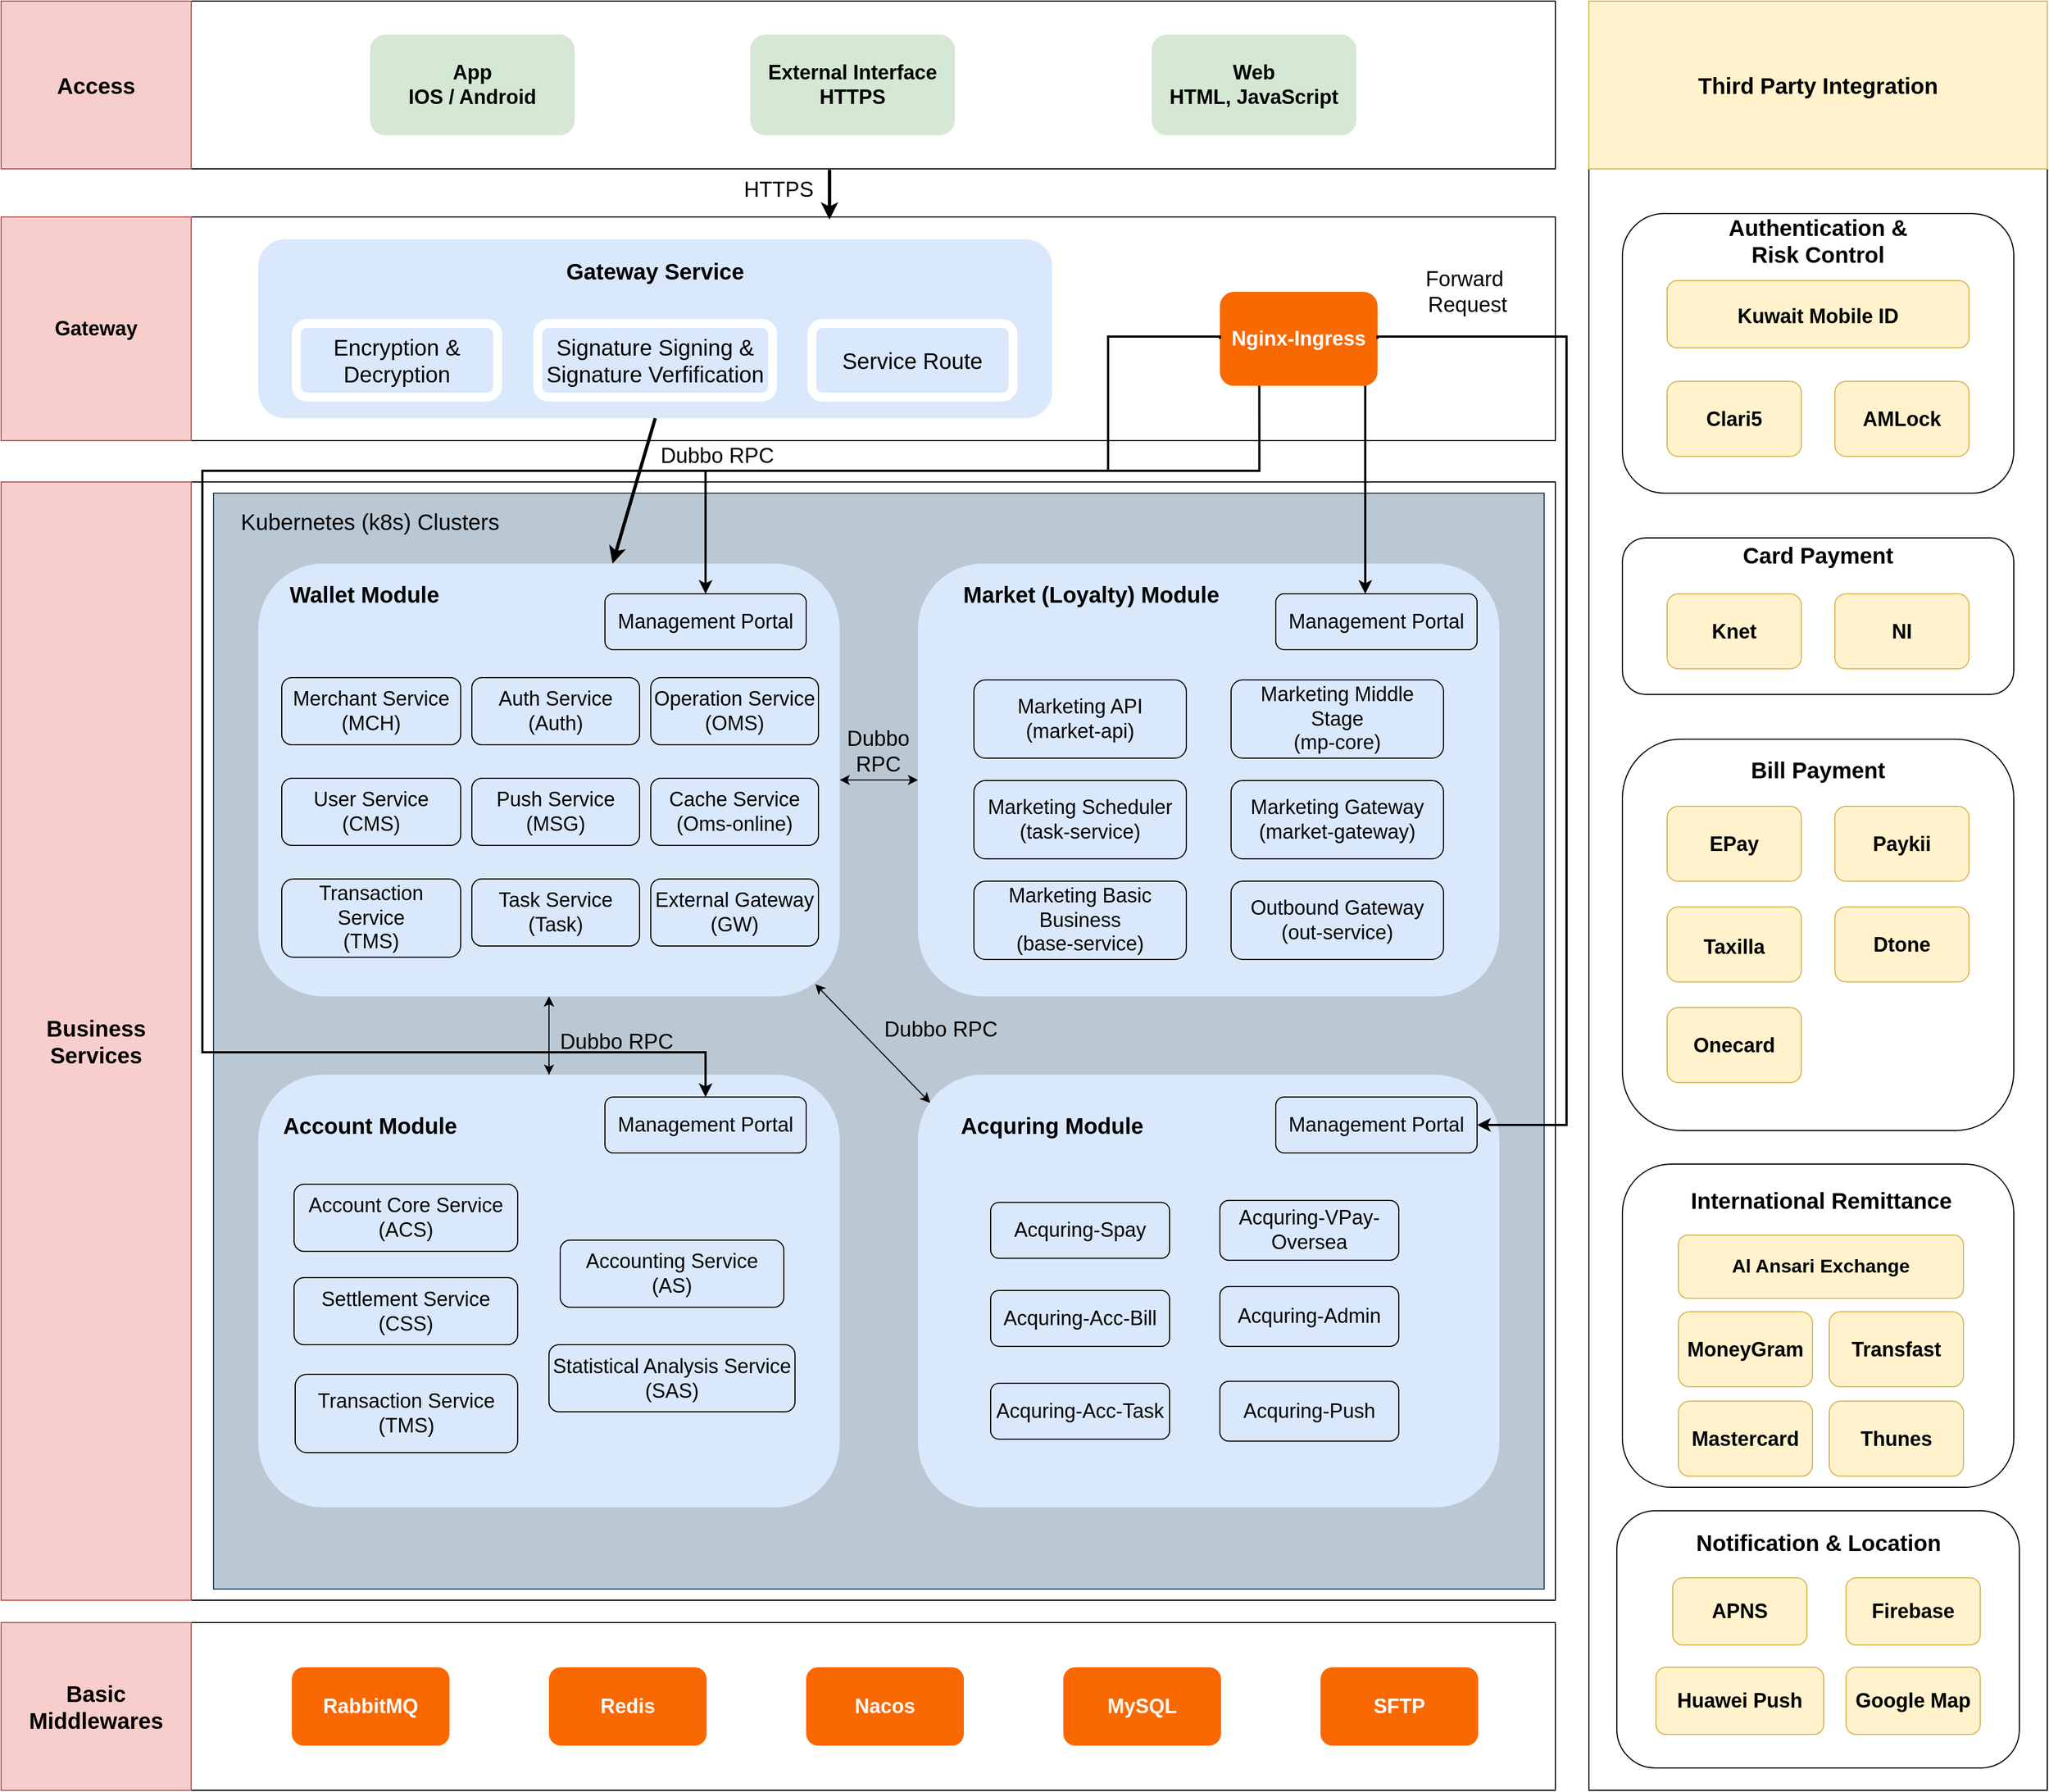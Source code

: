 <mxfile version="24.4.9" type="github">
  <diagram name="第 1 页" id="h-kJyA-lv_k0Xgh3hI3_">
    <mxGraphModel dx="2049" dy="-115" grid="1" gridSize="10" guides="1" tooltips="1" connect="1" arrows="1" fold="1" page="1" pageScale="1" pageWidth="827" pageHeight="1169" math="0" shadow="0">
      <root>
        <mxCell id="0" />
        <mxCell id="1" parent="0" />
        <mxCell id="MVd7tDYTYP6lwRs-U0C5-5" value="" style="group" vertex="1" connectable="0" parent="1">
          <mxGeometry x="120" y="1250" width="1390" height="150" as="geometry" />
        </mxCell>
        <mxCell id="MVd7tDYTYP6lwRs-U0C5-6" value="" style="rounded=0;whiteSpace=wrap;html=1;fontSize=11;strokeWidth=1;" vertex="1" parent="MVd7tDYTYP6lwRs-U0C5-5">
          <mxGeometry width="1390" height="150" as="geometry" />
        </mxCell>
        <mxCell id="MVd7tDYTYP6lwRs-U0C5-7" value="&lt;font size=&quot;1&quot; style=&quot;&quot;&gt;&lt;b style=&quot;font-size: 20px;&quot;&gt;Access&lt;/b&gt;&lt;/font&gt;" style="rounded=0;whiteSpace=wrap;html=1;fillColor=#f8cecc;strokeColor=#b85450;" vertex="1" parent="MVd7tDYTYP6lwRs-U0C5-5">
          <mxGeometry width="170" height="150" as="geometry" />
        </mxCell>
        <mxCell id="MVd7tDYTYP6lwRs-U0C5-36" value="&lt;b&gt;App&lt;/b&gt;&lt;div style=&quot;font-size: 18px;&quot;&gt;&lt;b&gt;IOS / Android&lt;/b&gt;&lt;/div&gt;" style="rounded=1;whiteSpace=wrap;html=1;fillColor=#d5e8d4;strokeColor=none;fontSize=18;" vertex="1" parent="MVd7tDYTYP6lwRs-U0C5-5">
          <mxGeometry x="330" y="30" width="183" height="90" as="geometry" />
        </mxCell>
        <mxCell id="MVd7tDYTYP6lwRs-U0C5-37" value="&lt;b&gt;External Interface&lt;/b&gt;&lt;div&gt;&lt;b&gt;HTTPS&lt;/b&gt;&lt;/div&gt;" style="rounded=1;whiteSpace=wrap;html=1;fillColor=#d5e8d4;strokeColor=none;fontSize=18;" vertex="1" parent="MVd7tDYTYP6lwRs-U0C5-5">
          <mxGeometry x="670" y="30" width="183" height="90" as="geometry" />
        </mxCell>
        <mxCell id="MVd7tDYTYP6lwRs-U0C5-38" value="&lt;b&gt;Web&lt;/b&gt;&lt;div&gt;&lt;b&gt;HTML, JavaScript&lt;/b&gt;&lt;/div&gt;" style="rounded=1;whiteSpace=wrap;html=1;fillColor=#d5e8d4;strokeColor=none;fontSize=18;" vertex="1" parent="MVd7tDYTYP6lwRs-U0C5-5">
          <mxGeometry x="1029" y="30" width="183" height="90" as="geometry" />
        </mxCell>
        <mxCell id="MVd7tDYTYP6lwRs-U0C5-11" value="" style="group" vertex="1" connectable="0" parent="1">
          <mxGeometry x="120" y="1443" width="1390" height="200" as="geometry" />
        </mxCell>
        <mxCell id="MVd7tDYTYP6lwRs-U0C5-12" value="" style="rounded=0;whiteSpace=wrap;html=1;fontSize=11;strokeWidth=1;" vertex="1" parent="MVd7tDYTYP6lwRs-U0C5-11">
          <mxGeometry width="1390" height="200" as="geometry" />
        </mxCell>
        <mxCell id="MVd7tDYTYP6lwRs-U0C5-13" value="&lt;font style=&quot;font-size: 18px;&quot;&gt;&lt;b&gt;Gateway&lt;/b&gt;&lt;/font&gt;" style="rounded=0;whiteSpace=wrap;html=1;fillColor=#f8cecc;strokeColor=#b85450;" vertex="1" parent="MVd7tDYTYP6lwRs-U0C5-11">
          <mxGeometry width="170" height="200" as="geometry" />
        </mxCell>
        <mxCell id="MVd7tDYTYP6lwRs-U0C5-39" value="&lt;font color=&quot;#ffffff&quot; style=&quot;font-size: 18px;&quot;&gt;&lt;b&gt;Nginx-Ingress&lt;/b&gt;&lt;/font&gt;" style="rounded=1;whiteSpace=wrap;html=1;labelBorderColor=none;fillColor=#fa6800;strokeColor=none;fontColor=#000000;" vertex="1" parent="MVd7tDYTYP6lwRs-U0C5-11">
          <mxGeometry x="1090" y="67.06" width="141" height="84" as="geometry" />
        </mxCell>
        <mxCell id="MVd7tDYTYP6lwRs-U0C5-117" value="" style="rounded=1;whiteSpace=wrap;html=1;fillColor=#dae8fc;strokeColor=none;" vertex="1" parent="MVd7tDYTYP6lwRs-U0C5-11">
          <mxGeometry x="230" y="20" width="710" height="160" as="geometry" />
        </mxCell>
        <mxCell id="MVd7tDYTYP6lwRs-U0C5-121" value="&lt;font style=&quot;font-size: 20px;&quot;&gt;Service Route&lt;/font&gt;" style="rounded=1;whiteSpace=wrap;html=1;fillColor=#dae8fc;strokeColor=#FFFFFF;strokeWidth=8;" vertex="1" parent="MVd7tDYTYP6lwRs-U0C5-11">
          <mxGeometry x="725" y="95.294" width="180" height="65.882" as="geometry" />
        </mxCell>
        <mxCell id="MVd7tDYTYP6lwRs-U0C5-120" value="&lt;font style=&quot;font-size: 20px;&quot;&gt;Signature Signing &amp;amp; Signature Verfification&lt;/font&gt;" style="rounded=1;whiteSpace=wrap;html=1;fillColor=#dae8fc;strokeColor=#FFFFFF;strokeWidth=8;" vertex="1" parent="MVd7tDYTYP6lwRs-U0C5-11">
          <mxGeometry x="480" y="95.294" width="210" height="65.882" as="geometry" />
        </mxCell>
        <mxCell id="MVd7tDYTYP6lwRs-U0C5-118" value="&lt;font style=&quot;font-size: 20px;&quot;&gt;Gateway Service&lt;/font&gt;" style="text;strokeColor=none;align=center;fillColor=none;html=1;verticalAlign=middle;whiteSpace=wrap;rounded=0;fontStyle=1" vertex="1" parent="MVd7tDYTYP6lwRs-U0C5-11">
          <mxGeometry x="445" y="29.412" width="280" height="37.647" as="geometry" />
        </mxCell>
        <mxCell id="MVd7tDYTYP6lwRs-U0C5-119" value="&lt;font style=&quot;font-size: 20px;&quot;&gt;Encryption &amp;amp; Decryption&lt;/font&gt;" style="rounded=1;whiteSpace=wrap;html=1;fillColor=#dae8fc;strokeColor=#FFFFFF;strokeWidth=8;" vertex="1" parent="MVd7tDYTYP6lwRs-U0C5-11">
          <mxGeometry x="264" y="95.294" width="180" height="65.882" as="geometry" />
        </mxCell>
        <mxCell id="MVd7tDYTYP6lwRs-U0C5-24" value="" style="group;fontStyle=1" vertex="1" connectable="0" parent="1">
          <mxGeometry x="120" y="1680" width="1420" height="1050" as="geometry" />
        </mxCell>
        <mxCell id="MVd7tDYTYP6lwRs-U0C5-15" value="" style="rounded=0;whiteSpace=wrap;html=1;fontSize=11;strokeWidth=1;" vertex="1" parent="MVd7tDYTYP6lwRs-U0C5-24">
          <mxGeometry width="1390" height="1000" as="geometry" />
        </mxCell>
        <mxCell id="MVd7tDYTYP6lwRs-U0C5-16" value="&lt;font style=&quot;font-size: 20px;&quot;&gt;&lt;b style=&quot;&quot;&gt;Business&lt;/b&gt;&lt;/font&gt;&lt;div style=&quot;font-size: 20px;&quot;&gt;&lt;font style=&quot;font-size: 20px;&quot;&gt;&lt;b style=&quot;&quot;&gt;Services&lt;/b&gt;&lt;/font&gt;&lt;/div&gt;" style="rounded=0;whiteSpace=wrap;html=1;fillColor=#f8cecc;strokeColor=#b85450;" vertex="1" parent="MVd7tDYTYP6lwRs-U0C5-24">
          <mxGeometry width="170" height="1000" as="geometry" />
        </mxCell>
        <mxCell id="MVd7tDYTYP6lwRs-U0C5-140" value="" style="rounded=0;whiteSpace=wrap;html=1;fillColor=#bac8d3;strokeColor=#23445d;" vertex="1" parent="MVd7tDYTYP6lwRs-U0C5-24">
          <mxGeometry x="190" y="10" width="1190" height="980" as="geometry" />
        </mxCell>
        <mxCell id="MVd7tDYTYP6lwRs-U0C5-167" style="rounded=0;orthogonalLoop=1;jettySize=auto;html=1;exitX=0.5;exitY=1;exitDx=0;exitDy=0;entryX=0.5;entryY=0;entryDx=0;entryDy=0;startArrow=classic;startFill=1;" edge="1" parent="MVd7tDYTYP6lwRs-U0C5-24" source="MVd7tDYTYP6lwRs-U0C5-125" target="MVd7tDYTYP6lwRs-U0C5-153">
          <mxGeometry relative="1" as="geometry" />
        </mxCell>
        <mxCell id="MVd7tDYTYP6lwRs-U0C5-170" value="&lt;font style=&quot;font-size: 19px;&quot;&gt;Dubbo RPC&lt;/font&gt;" style="edgeLabel;html=1;align=center;verticalAlign=middle;resizable=0;points=[];labelBackgroundColor=none;" vertex="1" connectable="0" parent="MVd7tDYTYP6lwRs-U0C5-167">
          <mxGeometry x="0.041" y="-3" relative="1" as="geometry">
            <mxPoint x="63" y="4" as="offset" />
          </mxGeometry>
        </mxCell>
        <mxCell id="MVd7tDYTYP6lwRs-U0C5-168" style="edgeStyle=orthogonalEdgeStyle;rounded=0;orthogonalLoop=1;jettySize=auto;html=1;exitX=1;exitY=0.5;exitDx=0;exitDy=0;entryX=0;entryY=0.5;entryDx=0;entryDy=0;startArrow=classic;startFill=1;" edge="1" parent="MVd7tDYTYP6lwRs-U0C5-24" source="MVd7tDYTYP6lwRs-U0C5-125" target="MVd7tDYTYP6lwRs-U0C5-152">
          <mxGeometry relative="1" as="geometry" />
        </mxCell>
        <mxCell id="MVd7tDYTYP6lwRs-U0C5-175" value="&lt;span style=&quot;font-size: 19px;&quot;&gt;Dubbo&lt;/span&gt;&lt;div&gt;&lt;span style=&quot;font-size: 19px;&quot;&gt;RPC&lt;/span&gt;&lt;/div&gt;" style="edgeLabel;html=1;align=center;verticalAlign=middle;resizable=0;points=[];labelBackgroundColor=none;" vertex="1" connectable="0" parent="MVd7tDYTYP6lwRs-U0C5-168">
          <mxGeometry x="-0.196" relative="1" as="geometry">
            <mxPoint x="6" y="-26" as="offset" />
          </mxGeometry>
        </mxCell>
        <mxCell id="MVd7tDYTYP6lwRs-U0C5-125" value="" style="rounded=1;whiteSpace=wrap;html=1;fillColor=#dae8fc;strokeColor=none;" vertex="1" parent="MVd7tDYTYP6lwRs-U0C5-24">
          <mxGeometry x="230" y="73" width="520" height="387" as="geometry" />
        </mxCell>
        <mxCell id="MVd7tDYTYP6lwRs-U0C5-152" value="" style="rounded=1;whiteSpace=wrap;html=1;fillColor=#dae8fc;strokeColor=none;" vertex="1" parent="MVd7tDYTYP6lwRs-U0C5-24">
          <mxGeometry x="820" y="73" width="520" height="387" as="geometry" />
        </mxCell>
        <mxCell id="MVd7tDYTYP6lwRs-U0C5-172" value="" style="edgeStyle=orthogonalEdgeStyle;rounded=0;orthogonalLoop=1;jettySize=auto;html=1;" edge="1" parent="MVd7tDYTYP6lwRs-U0C5-24" source="MVd7tDYTYP6lwRs-U0C5-153" target="MVd7tDYTYP6lwRs-U0C5-125">
          <mxGeometry relative="1" as="geometry" />
        </mxCell>
        <mxCell id="MVd7tDYTYP6lwRs-U0C5-153" value="" style="rounded=1;whiteSpace=wrap;html=1;fillColor=#dae8fc;strokeColor=none;" vertex="1" parent="MVd7tDYTYP6lwRs-U0C5-24">
          <mxGeometry x="230" y="530" width="520" height="387" as="geometry" />
        </mxCell>
        <mxCell id="MVd7tDYTYP6lwRs-U0C5-154" value="" style="rounded=1;whiteSpace=wrap;html=1;fillColor=#dae8fc;strokeColor=none;" vertex="1" parent="MVd7tDYTYP6lwRs-U0C5-24">
          <mxGeometry x="820" y="530" width="520" height="387" as="geometry" />
        </mxCell>
        <mxCell id="MVd7tDYTYP6lwRs-U0C5-156" value="&lt;font style=&quot;font-size: 18px;&quot;&gt;Management Portal&lt;/font&gt;" style="rounded=1;whiteSpace=wrap;html=1;fillColor=#dae8fc;strokeColor=#000000;" vertex="1" parent="MVd7tDYTYP6lwRs-U0C5-24">
          <mxGeometry x="540" y="100" width="180" height="50" as="geometry" />
        </mxCell>
        <mxCell id="MVd7tDYTYP6lwRs-U0C5-160" value="&lt;font style=&quot;font-size: 20px;&quot;&gt;Kubernetes (k8s) Clusters&lt;/font&gt;" style="text;strokeColor=none;align=center;fillColor=none;html=1;verticalAlign=middle;whiteSpace=wrap;rounded=0;" vertex="1" parent="MVd7tDYTYP6lwRs-U0C5-24">
          <mxGeometry x="200" y="20" width="260" height="30" as="geometry" />
        </mxCell>
        <mxCell id="MVd7tDYTYP6lwRs-U0C5-169" style="rounded=0;orthogonalLoop=1;jettySize=auto;html=1;exitX=0.958;exitY=0.972;exitDx=0;exitDy=0;entryX=0.021;entryY=0.065;entryDx=0;entryDy=0;entryPerimeter=0;startArrow=classic;startFill=1;exitPerimeter=0;" edge="1" parent="MVd7tDYTYP6lwRs-U0C5-24" source="MVd7tDYTYP6lwRs-U0C5-125" target="MVd7tDYTYP6lwRs-U0C5-154">
          <mxGeometry relative="1" as="geometry" />
        </mxCell>
        <mxCell id="MVd7tDYTYP6lwRs-U0C5-174" value="&lt;span style=&quot;font-size: 19px;&quot;&gt;Dubbo RPC&lt;/span&gt;" style="edgeLabel;html=1;align=center;verticalAlign=middle;resizable=0;points=[];labelBackgroundColor=none;" vertex="1" connectable="0" parent="MVd7tDYTYP6lwRs-U0C5-169">
          <mxGeometry x="-0.179" y="5" relative="1" as="geometry">
            <mxPoint x="66" y="1" as="offset" />
          </mxGeometry>
        </mxCell>
        <mxCell id="MVd7tDYTYP6lwRs-U0C5-177" value="&lt;font style=&quot;font-size: 20px;&quot;&gt;&lt;b&gt;Wallet Module&lt;/b&gt;&lt;/font&gt;" style="text;strokeColor=none;align=center;fillColor=none;html=1;verticalAlign=middle;whiteSpace=wrap;rounded=0;" vertex="1" parent="MVd7tDYTYP6lwRs-U0C5-24">
          <mxGeometry x="220" y="90" width="210" height="20" as="geometry" />
        </mxCell>
        <mxCell id="MVd7tDYTYP6lwRs-U0C5-179" value="&lt;b&gt;&lt;font style=&quot;font-size: 20px;&quot;&gt;Market (Loyalty) Module&lt;/font&gt;&lt;/b&gt;" style="text;strokeColor=none;align=center;fillColor=none;html=1;verticalAlign=middle;whiteSpace=wrap;rounded=0;" vertex="1" parent="MVd7tDYTYP6lwRs-U0C5-24">
          <mxGeometry x="850" y="85" width="250" height="30" as="geometry" />
        </mxCell>
        <mxCell id="MVd7tDYTYP6lwRs-U0C5-180" value="&lt;b&gt;&lt;font style=&quot;font-size: 20px;&quot;&gt;Account Module&lt;/font&gt;&lt;/b&gt;" style="text;strokeColor=none;align=center;fillColor=none;html=1;verticalAlign=middle;whiteSpace=wrap;rounded=0;" vertex="1" parent="MVd7tDYTYP6lwRs-U0C5-24">
          <mxGeometry x="240" y="560" width="180" height="30" as="geometry" />
        </mxCell>
        <mxCell id="MVd7tDYTYP6lwRs-U0C5-181" value="&lt;b&gt;&lt;font style=&quot;font-size: 20px;&quot;&gt;Acquring Module&lt;/font&gt;&lt;/b&gt;" style="text;strokeColor=none;align=center;fillColor=none;html=1;verticalAlign=middle;whiteSpace=wrap;rounded=0;" vertex="1" parent="MVd7tDYTYP6lwRs-U0C5-24">
          <mxGeometry x="850" y="560" width="180" height="30" as="geometry" />
        </mxCell>
        <mxCell id="MVd7tDYTYP6lwRs-U0C5-182" value="&lt;font style=&quot;font-size: 18px;&quot;&gt;Merchant Service (MCH)&lt;/font&gt;" style="rounded=1;whiteSpace=wrap;html=1;fillColor=#dae8fc;strokeColor=#000000;" vertex="1" parent="MVd7tDYTYP6lwRs-U0C5-24">
          <mxGeometry x="251" y="175" width="160" height="60" as="geometry" />
        </mxCell>
        <mxCell id="MVd7tDYTYP6lwRs-U0C5-183" value="&lt;font style=&quot;font-size: 18px;&quot;&gt;Management Portal&lt;/font&gt;" style="rounded=1;whiteSpace=wrap;html=1;fillColor=#dae8fc;strokeColor=#000000;" vertex="1" parent="MVd7tDYTYP6lwRs-U0C5-24">
          <mxGeometry x="1140" y="100" width="180" height="50" as="geometry" />
        </mxCell>
        <mxCell id="MVd7tDYTYP6lwRs-U0C5-184" value="&lt;font style=&quot;font-size: 18px;&quot;&gt;Management Portal&lt;/font&gt;" style="rounded=1;whiteSpace=wrap;html=1;fillColor=#dae8fc;strokeColor=#000000;" vertex="1" parent="MVd7tDYTYP6lwRs-U0C5-24">
          <mxGeometry x="540" y="550" width="180" height="50" as="geometry" />
        </mxCell>
        <mxCell id="MVd7tDYTYP6lwRs-U0C5-185" value="&lt;font style=&quot;font-size: 18px;&quot;&gt;Management Portal&lt;/font&gt;" style="rounded=1;whiteSpace=wrap;html=1;fillColor=#dae8fc;strokeColor=#000000;" vertex="1" parent="MVd7tDYTYP6lwRs-U0C5-24">
          <mxGeometry x="1140" y="550" width="180" height="50" as="geometry" />
        </mxCell>
        <mxCell id="MVd7tDYTYP6lwRs-U0C5-187" value="&lt;font style=&quot;font-size: 18px;&quot;&gt;User Service (CMS)&lt;/font&gt;" style="rounded=1;whiteSpace=wrap;html=1;fillColor=#dae8fc;strokeColor=#000000;" vertex="1" parent="MVd7tDYTYP6lwRs-U0C5-24">
          <mxGeometry x="251" y="265" width="160" height="60" as="geometry" />
        </mxCell>
        <mxCell id="MVd7tDYTYP6lwRs-U0C5-188" value="&lt;font style=&quot;font-size: 18px;&quot;&gt;Transaction Service&lt;/font&gt;&lt;div&gt;&lt;font style=&quot;font-size: 18px;&quot;&gt;(TMS)&lt;/font&gt;&lt;/div&gt;" style="rounded=1;whiteSpace=wrap;html=1;fillColor=#dae8fc;strokeColor=#000000;" vertex="1" parent="MVd7tDYTYP6lwRs-U0C5-24">
          <mxGeometry x="251" y="355" width="160" height="70" as="geometry" />
        </mxCell>
        <mxCell id="MVd7tDYTYP6lwRs-U0C5-190" value="&lt;font style=&quot;font-size: 18px;&quot;&gt;Auth Service (Auth)&lt;/font&gt;" style="rounded=1;whiteSpace=wrap;html=1;fillColor=#dae8fc;strokeColor=#000000;" vertex="1" parent="MVd7tDYTYP6lwRs-U0C5-24">
          <mxGeometry x="421" y="175" width="150" height="60" as="geometry" />
        </mxCell>
        <mxCell id="MVd7tDYTYP6lwRs-U0C5-191" value="&lt;font style=&quot;font-size: 18px;&quot;&gt;Push Service (MSG)&lt;/font&gt;" style="rounded=1;whiteSpace=wrap;html=1;fillColor=#dae8fc;strokeColor=#000000;" vertex="1" parent="MVd7tDYTYP6lwRs-U0C5-24">
          <mxGeometry x="421" y="265" width="150" height="60" as="geometry" />
        </mxCell>
        <mxCell id="MVd7tDYTYP6lwRs-U0C5-192" value="&lt;font style=&quot;font-size: 18px;&quot;&gt;Task Service (Task&lt;/font&gt;&lt;span style=&quot;font-size: 18px; background-color: initial;&quot;&gt;)&lt;/span&gt;" style="rounded=1;whiteSpace=wrap;html=1;fillColor=#dae8fc;strokeColor=#000000;" vertex="1" parent="MVd7tDYTYP6lwRs-U0C5-24">
          <mxGeometry x="421" y="355" width="150" height="60" as="geometry" />
        </mxCell>
        <mxCell id="MVd7tDYTYP6lwRs-U0C5-193" value="&lt;span style=&quot;font-size: 18px;&quot;&gt;Cache Service (Oms-online)&lt;/span&gt;" style="rounded=1;whiteSpace=wrap;html=1;fillColor=#dae8fc;strokeColor=#000000;" vertex="1" parent="MVd7tDYTYP6lwRs-U0C5-24">
          <mxGeometry x="581" y="265" width="150" height="60" as="geometry" />
        </mxCell>
        <mxCell id="MVd7tDYTYP6lwRs-U0C5-194" value="&lt;font style=&quot;font-size: 18px;&quot;&gt;Operation Service (OMS)&lt;/font&gt;" style="rounded=1;whiteSpace=wrap;html=1;fillColor=#dae8fc;strokeColor=#000000;" vertex="1" parent="MVd7tDYTYP6lwRs-U0C5-24">
          <mxGeometry x="581" y="175" width="150" height="60" as="geometry" />
        </mxCell>
        <mxCell id="MVd7tDYTYP6lwRs-U0C5-195" value="&lt;span style=&quot;font-size: 18px;&quot;&gt;External Gateway (GW)&lt;/span&gt;" style="rounded=1;whiteSpace=wrap;html=1;fillColor=#dae8fc;strokeColor=#000000;" vertex="1" parent="MVd7tDYTYP6lwRs-U0C5-24">
          <mxGeometry x="581" y="355" width="150" height="60" as="geometry" />
        </mxCell>
        <mxCell id="MVd7tDYTYP6lwRs-U0C5-196" value="&lt;font style=&quot;font-size: 18px;&quot;&gt;Account Core Service (ACS)&lt;/font&gt;" style="rounded=1;whiteSpace=wrap;html=1;fillColor=#dae8fc;strokeColor=#000000;" vertex="1" parent="MVd7tDYTYP6lwRs-U0C5-24">
          <mxGeometry x="262" y="628" width="200" height="60" as="geometry" />
        </mxCell>
        <mxCell id="MVd7tDYTYP6lwRs-U0C5-205" value="&lt;font style=&quot;font-size: 18px;&quot;&gt;Settlement Service (CSS)&lt;/font&gt;" style="rounded=1;whiteSpace=wrap;html=1;fillColor=#dae8fc;strokeColor=#000000;" vertex="1" parent="MVd7tDYTYP6lwRs-U0C5-24">
          <mxGeometry x="262" y="711.5" width="200" height="60" as="geometry" />
        </mxCell>
        <mxCell id="MVd7tDYTYP6lwRs-U0C5-206" value="&lt;font style=&quot;font-size: 18px;&quot;&gt;Accounting Service&lt;/font&gt;&lt;div&gt;&lt;font style=&quot;font-size: 18px;&quot;&gt;(AS)&lt;/font&gt;&lt;/div&gt;" style="rounded=1;whiteSpace=wrap;html=1;fillColor=#dae8fc;strokeColor=#000000;" vertex="1" parent="MVd7tDYTYP6lwRs-U0C5-24">
          <mxGeometry x="500" y="678" width="200" height="60" as="geometry" />
        </mxCell>
        <mxCell id="MVd7tDYTYP6lwRs-U0C5-207" value="&lt;font style=&quot;font-size: 18px;&quot;&gt;Transaction Service&lt;/font&gt;&lt;div&gt;&lt;font style=&quot;font-size: 18px;&quot;&gt;(TMS)&lt;/font&gt;&lt;/div&gt;" style="rounded=1;whiteSpace=wrap;html=1;fillColor=#dae8fc;strokeColor=#000000;" vertex="1" parent="MVd7tDYTYP6lwRs-U0C5-24">
          <mxGeometry x="263" y="798" width="199" height="70" as="geometry" />
        </mxCell>
        <mxCell id="MVd7tDYTYP6lwRs-U0C5-208" value="&lt;span style=&quot;font-size: 18px;&quot;&gt;Statistical Analysis Service&lt;/span&gt;&lt;div&gt;&lt;span style=&quot;font-size: 18px;&quot;&gt;(SAS)&lt;/span&gt;&lt;/div&gt;" style="rounded=1;whiteSpace=wrap;html=1;fillColor=#dae8fc;strokeColor=#000000;" vertex="1" parent="MVd7tDYTYP6lwRs-U0C5-24">
          <mxGeometry x="490" y="771.5" width="220" height="60" as="geometry" />
        </mxCell>
        <mxCell id="MVd7tDYTYP6lwRs-U0C5-209" value="&lt;font style=&quot;font-size: 18px;&quot;&gt;Marketing API&lt;/font&gt;&lt;div&gt;&lt;font style=&quot;font-size: 18px;&quot;&gt;(market-api)&lt;/font&gt;&lt;/div&gt;" style="rounded=1;whiteSpace=wrap;html=1;fillColor=#dae8fc;strokeColor=#000000;" vertex="1" parent="MVd7tDYTYP6lwRs-U0C5-24">
          <mxGeometry x="870" y="177" width="190" height="70" as="geometry" />
        </mxCell>
        <mxCell id="MVd7tDYTYP6lwRs-U0C5-210" value="&lt;font style=&quot;font-size: 18px;&quot;&gt;Marketing Gateway&lt;/font&gt;&lt;div&gt;&lt;span style=&quot;font-size: 18px; background-color: initial;&quot;&gt;(market-gateway)&lt;/span&gt;&lt;/div&gt;" style="rounded=1;whiteSpace=wrap;html=1;fillColor=#dae8fc;strokeColor=#000000;" vertex="1" parent="MVd7tDYTYP6lwRs-U0C5-24">
          <mxGeometry x="1100" y="267" width="190" height="70" as="geometry" />
        </mxCell>
        <mxCell id="MVd7tDYTYP6lwRs-U0C5-211" value="&lt;font style=&quot;font-size: 18px;&quot;&gt;Marketing Scheduler&lt;/font&gt;&lt;div&gt;&lt;font style=&quot;font-size: 18px;&quot;&gt;(task-service)&lt;/font&gt;&lt;/div&gt;" style="rounded=1;whiteSpace=wrap;html=1;fillColor=#dae8fc;strokeColor=#000000;" vertex="1" parent="MVd7tDYTYP6lwRs-U0C5-24">
          <mxGeometry x="870" y="267" width="190" height="70" as="geometry" />
        </mxCell>
        <mxCell id="MVd7tDYTYP6lwRs-U0C5-212" value="&lt;font style=&quot;font-size: 18px;&quot;&gt;Marketing Middle Stage&lt;/font&gt;&lt;div&gt;&lt;font style=&quot;font-size: 18px;&quot;&gt;(mp-core)&lt;/font&gt;&lt;/div&gt;" style="rounded=1;whiteSpace=wrap;html=1;fillColor=#dae8fc;strokeColor=#000000;" vertex="1" parent="MVd7tDYTYP6lwRs-U0C5-24">
          <mxGeometry x="1100" y="177" width="190" height="70" as="geometry" />
        </mxCell>
        <mxCell id="MVd7tDYTYP6lwRs-U0C5-213" value="&lt;font style=&quot;font-size: 18px;&quot;&gt;Marketing Basic Business&lt;/font&gt;&lt;div&gt;&lt;font style=&quot;font-size: 18px;&quot;&gt;(base-service)&lt;/font&gt;&lt;/div&gt;" style="rounded=1;whiteSpace=wrap;html=1;fillColor=#dae8fc;strokeColor=#000000;" vertex="1" parent="MVd7tDYTYP6lwRs-U0C5-24">
          <mxGeometry x="870" y="357" width="190" height="70" as="geometry" />
        </mxCell>
        <mxCell id="MVd7tDYTYP6lwRs-U0C5-214" value="&lt;font style=&quot;font-size: 18px;&quot;&gt;Outbound Gateway&lt;/font&gt;&lt;div&gt;&lt;font style=&quot;font-size: 18px;&quot;&gt;(out-service)&lt;/font&gt;&lt;/div&gt;" style="rounded=1;whiteSpace=wrap;html=1;fillColor=#dae8fc;strokeColor=#000000;" vertex="1" parent="MVd7tDYTYP6lwRs-U0C5-24">
          <mxGeometry x="1100" y="357" width="190" height="70" as="geometry" />
        </mxCell>
        <mxCell id="MVd7tDYTYP6lwRs-U0C5-215" value="&lt;span style=&quot;font-size: 18px;&quot;&gt;Acquring-Spay&lt;/span&gt;" style="rounded=1;whiteSpace=wrap;html=1;fillColor=#dae8fc;strokeColor=#000000;" vertex="1" parent="MVd7tDYTYP6lwRs-U0C5-24">
          <mxGeometry x="885" y="644.25" width="160" height="50" as="geometry" />
        </mxCell>
        <mxCell id="MVd7tDYTYP6lwRs-U0C5-216" value="&lt;span style=&quot;font-size: 18px;&quot;&gt;Acquring-Acc-Bill&lt;/span&gt;" style="rounded=1;whiteSpace=wrap;html=1;fillColor=#dae8fc;strokeColor=#000000;" vertex="1" parent="MVd7tDYTYP6lwRs-U0C5-24">
          <mxGeometry x="885" y="723" width="160" height="50" as="geometry" />
        </mxCell>
        <mxCell id="MVd7tDYTYP6lwRs-U0C5-217" value="&lt;span style=&quot;font-size: 18px;&quot;&gt;Acquring-Acc-Task&lt;/span&gt;" style="rounded=1;whiteSpace=wrap;html=1;fillColor=#dae8fc;strokeColor=#000000;" vertex="1" parent="MVd7tDYTYP6lwRs-U0C5-24">
          <mxGeometry x="885" y="806" width="160" height="50" as="geometry" />
        </mxCell>
        <mxCell id="MVd7tDYTYP6lwRs-U0C5-218" value="&lt;span style=&quot;font-size: 18px;&quot;&gt;Acquring-VPay-Oversea&lt;/span&gt;" style="rounded=1;whiteSpace=wrap;html=1;fillColor=#dae8fc;strokeColor=#000000;" vertex="1" parent="MVd7tDYTYP6lwRs-U0C5-24">
          <mxGeometry x="1090" y="642.5" width="160" height="53.5" as="geometry" />
        </mxCell>
        <mxCell id="MVd7tDYTYP6lwRs-U0C5-219" value="&lt;span style=&quot;font-size: 18px;&quot;&gt;Acquring-Push&lt;/span&gt;" style="rounded=1;whiteSpace=wrap;html=1;fillColor=#dae8fc;strokeColor=#000000;" vertex="1" parent="MVd7tDYTYP6lwRs-U0C5-24">
          <mxGeometry x="1090" y="804.25" width="160" height="53.5" as="geometry" />
        </mxCell>
        <mxCell id="MVd7tDYTYP6lwRs-U0C5-220" value="&lt;span style=&quot;font-size: 18px;&quot;&gt;Acquring-Admin&lt;/span&gt;" style="rounded=1;whiteSpace=wrap;html=1;fillColor=#dae8fc;strokeColor=#000000;" vertex="1" parent="MVd7tDYTYP6lwRs-U0C5-24">
          <mxGeometry x="1090" y="719.5" width="160" height="53.5" as="geometry" />
        </mxCell>
        <mxCell id="MVd7tDYTYP6lwRs-U0C5-25" value="" style="group;fillColor=#fff2cc;strokeColor=#d6b656;container=0;" vertex="1" connectable="0" parent="1">
          <mxGeometry x="1540" y="1250" width="410" height="1600" as="geometry" />
        </mxCell>
        <mxCell id="MVd7tDYTYP6lwRs-U0C5-1" value="" style="rounded=0;whiteSpace=wrap;html=1;fontSize=11;strokeWidth=1;" vertex="1" parent="1">
          <mxGeometry x="120" y="2700" width="1390" height="150" as="geometry" />
        </mxCell>
        <mxCell id="MVd7tDYTYP6lwRs-U0C5-3" value="&lt;font style=&quot;font-size: 20px;&quot;&gt;&lt;b style=&quot;&quot;&gt;Basic&lt;/b&gt;&lt;/font&gt;&lt;div style=&quot;font-size: 20px;&quot;&gt;&lt;font style=&quot;font-size: 20px;&quot;&gt;&lt;b style=&quot;&quot;&gt;Middlewares&lt;/b&gt;&lt;/font&gt;&lt;/div&gt;" style="rounded=0;whiteSpace=wrap;html=1;fillColor=#f8cecc;strokeColor=#b85450;" vertex="1" parent="1">
          <mxGeometry x="120" y="2700" width="170" height="150" as="geometry" />
        </mxCell>
        <mxCell id="MVd7tDYTYP6lwRs-U0C5-26" value="&lt;font color=&quot;#ffffff&quot; style=&quot;font-size: 18px;&quot;&gt;&lt;b&gt;RabbitMQ&lt;/b&gt;&lt;/font&gt;" style="rounded=1;whiteSpace=wrap;html=1;labelBorderColor=none;fillColor=#fa6800;strokeColor=none;fontColor=#000000;" vertex="1" parent="1">
          <mxGeometry x="380" y="2740" width="141" height="70" as="geometry" />
        </mxCell>
        <mxCell id="MVd7tDYTYP6lwRs-U0C5-31" value="&lt;font color=&quot;#ffffff&quot; style=&quot;font-size: 18px;&quot;&gt;&lt;b&gt;Redis&lt;/b&gt;&lt;/font&gt;" style="rounded=1;whiteSpace=wrap;html=1;labelBorderColor=none;fillColor=#fa6800;strokeColor=none;fontColor=#000000;" vertex="1" parent="1">
          <mxGeometry x="610" y="2740" width="141" height="70" as="geometry" />
        </mxCell>
        <mxCell id="MVd7tDYTYP6lwRs-U0C5-32" value="&lt;font color=&quot;#ffffff&quot; style=&quot;font-size: 18px;&quot;&gt;&lt;b&gt;Nacos&lt;/b&gt;&lt;/font&gt;" style="rounded=1;whiteSpace=wrap;html=1;labelBorderColor=none;fillColor=#fa6800;strokeColor=none;fontColor=#000000;" vertex="1" parent="1">
          <mxGeometry x="840" y="2740" width="141" height="70" as="geometry" />
        </mxCell>
        <mxCell id="MVd7tDYTYP6lwRs-U0C5-34" value="&lt;font color=&quot;#ffffff&quot; style=&quot;font-size: 18px;&quot;&gt;&lt;b&gt;MySQL&lt;/b&gt;&lt;/font&gt;" style="rounded=1;whiteSpace=wrap;html=1;labelBorderColor=none;fillColor=#fa6800;strokeColor=none;fontColor=#000000;" vertex="1" parent="1">
          <mxGeometry x="1070" y="2740" width="141" height="70" as="geometry" />
        </mxCell>
        <mxCell id="MVd7tDYTYP6lwRs-U0C5-33" value="&lt;font color=&quot;#ffffff&quot; style=&quot;font-size: 18px;&quot;&gt;&lt;b&gt;SFTP&lt;/b&gt;&lt;/font&gt;" style="rounded=1;whiteSpace=wrap;html=1;labelBorderColor=none;fillColor=#fa6800;strokeColor=none;fontColor=#000000;" vertex="1" parent="1">
          <mxGeometry x="1300" y="2740" width="141" height="70" as="geometry" />
        </mxCell>
        <mxCell id="MVd7tDYTYP6lwRs-U0C5-18" value="" style="rounded=0;whiteSpace=wrap;html=1;fontSize=11;strokeWidth=1;" vertex="1" parent="1">
          <mxGeometry x="1540" y="1250" width="410.0" height="1600.0" as="geometry" />
        </mxCell>
        <mxCell id="MVd7tDYTYP6lwRs-U0C5-23" value="&lt;font style=&quot;font-size: 20px;&quot;&gt;&lt;b style=&quot;&quot;&gt;Third Party&amp;nbsp;&lt;/b&gt;&lt;/font&gt;&lt;b style=&quot;font-size: 20px; background-color: initial;&quot;&gt;Integration&lt;/b&gt;" style="rounded=0;whiteSpace=wrap;html=1;fillColor=#fff2cc;strokeColor=#d6b656;" vertex="1" parent="1">
          <mxGeometry x="1540" y="1250" width="410" height="150" as="geometry" />
        </mxCell>
        <mxCell id="MVd7tDYTYP6lwRs-U0C5-93" value="" style="group" vertex="1" connectable="0" parent="1">
          <mxGeometry x="1570" y="2290" width="350" height="288.99" as="geometry" />
        </mxCell>
        <mxCell id="MVd7tDYTYP6lwRs-U0C5-76" value="" style="rounded=1;whiteSpace=wrap;html=1;" vertex="1" parent="MVd7tDYTYP6lwRs-U0C5-93">
          <mxGeometry width="350" height="288.99" as="geometry" />
        </mxCell>
        <mxCell id="MVd7tDYTYP6lwRs-U0C5-77" value="&lt;font size=&quot;1&quot; style=&quot;&quot;&gt;&lt;b style=&quot;font-size: 20px;&quot;&gt;International Remittance&lt;/b&gt;&lt;/font&gt;" style="text;strokeColor=none;align=center;fillColor=none;html=1;verticalAlign=middle;whiteSpace=wrap;rounded=0;" vertex="1" parent="MVd7tDYTYP6lwRs-U0C5-93">
          <mxGeometry x="42.632" width="269.737" height="63.485" as="geometry" />
        </mxCell>
        <mxCell id="MVd7tDYTYP6lwRs-U0C5-50" value="&lt;strong&gt;&lt;font style=&quot;font-size: 17px;&quot;&gt;Al Ansari Exchange&lt;/font&gt;&lt;/strong&gt;" style="rounded=1;whiteSpace=wrap;html=1;fillColor=#fff2cc;strokeColor=#d6b656;" vertex="1" parent="MVd7tDYTYP6lwRs-U0C5-93">
          <mxGeometry x="50" y="63.48" width="255" height="56.52" as="geometry" />
        </mxCell>
        <mxCell id="MVd7tDYTYP6lwRs-U0C5-43" value="&lt;b&gt;&lt;font style=&quot;font-size: 18px;&quot;&gt;Transfast&lt;/font&gt;&lt;/b&gt;" style="rounded=1;whiteSpace=wrap;html=1;fillColor=#fff2cc;strokeColor=#d6b656;" vertex="1" parent="MVd7tDYTYP6lwRs-U0C5-93">
          <mxGeometry x="185" y="132.029" width="120" height="67.133" as="geometry" />
        </mxCell>
        <mxCell id="MVd7tDYTYP6lwRs-U0C5-54" value="&lt;b&gt;&lt;font style=&quot;font-size: 18px;&quot;&gt;Thunes&lt;/font&gt;&lt;/b&gt;" style="rounded=1;whiteSpace=wrap;html=1;fillColor=#fff2cc;strokeColor=#d6b656;" vertex="1" parent="MVd7tDYTYP6lwRs-U0C5-93">
          <mxGeometry x="185" y="212.03" width="120" height="67.133" as="geometry" />
        </mxCell>
        <mxCell id="MVd7tDYTYP6lwRs-U0C5-51" value="&lt;b&gt;&lt;font style=&quot;font-size: 18px;&quot;&gt;MoneyGram&lt;/font&gt;&lt;/b&gt;" style="rounded=1;whiteSpace=wrap;html=1;fillColor=#fff2cc;strokeColor=#d6b656;" vertex="1" parent="MVd7tDYTYP6lwRs-U0C5-93">
          <mxGeometry x="50" y="132.031" width="120" height="67.133" as="geometry" />
        </mxCell>
        <mxCell id="MVd7tDYTYP6lwRs-U0C5-48" value="&lt;b&gt;&lt;font style=&quot;font-size: 18px;&quot;&gt;Mastercard&lt;/font&gt;&lt;/b&gt;" style="rounded=1;whiteSpace=wrap;html=1;fillColor=#fff2cc;strokeColor=#d6b656;" vertex="1" parent="MVd7tDYTYP6lwRs-U0C5-93">
          <mxGeometry x="50" y="212.03" width="120" height="67.133" as="geometry" />
        </mxCell>
        <mxCell id="MVd7tDYTYP6lwRs-U0C5-66" value="" style="group" vertex="1" connectable="0" parent="1">
          <mxGeometry x="1565" y="2600" width="360" height="230" as="geometry" />
        </mxCell>
        <mxCell id="MVd7tDYTYP6lwRs-U0C5-63" value="" style="rounded=1;whiteSpace=wrap;html=1;" vertex="1" parent="MVd7tDYTYP6lwRs-U0C5-66">
          <mxGeometry width="360" height="230" as="geometry" />
        </mxCell>
        <mxCell id="MVd7tDYTYP6lwRs-U0C5-65" value="&lt;font size=&quot;1&quot; style=&quot;&quot;&gt;&lt;b style=&quot;font-size: 20px;&quot;&gt;Notification &amp;amp; Location&lt;/b&gt;&lt;/font&gt;" style="text;strokeColor=none;align=center;fillColor=none;html=1;verticalAlign=middle;whiteSpace=wrap;rounded=0;" vertex="1" parent="MVd7tDYTYP6lwRs-U0C5-66">
          <mxGeometry x="61.579" y="3" width="236.842" height="50" as="geometry" />
        </mxCell>
        <mxCell id="MVd7tDYTYP6lwRs-U0C5-58" value="&lt;b&gt;&lt;font style=&quot;font-size: 18px;&quot;&gt;APNS&lt;/font&gt;&lt;/b&gt;" style="rounded=1;whiteSpace=wrap;html=1;fillColor=#fff2cc;strokeColor=#d6b656;" vertex="1" parent="MVd7tDYTYP6lwRs-U0C5-66">
          <mxGeometry x="50" y="60" width="120" height="60" as="geometry" />
        </mxCell>
        <mxCell id="MVd7tDYTYP6lwRs-U0C5-60" value="&lt;span style=&quot;font-size: 18px;&quot;&gt;&lt;b&gt;Huawei Push&lt;/b&gt;&lt;/span&gt;" style="rounded=1;whiteSpace=wrap;html=1;fillColor=#fff2cc;strokeColor=#d6b656;" vertex="1" parent="MVd7tDYTYP6lwRs-U0C5-66">
          <mxGeometry x="35" y="140" width="150" height="60" as="geometry" />
        </mxCell>
        <mxCell id="MVd7tDYTYP6lwRs-U0C5-59" value="&lt;span style=&quot;font-size: 18px;&quot;&gt;&lt;b&gt;Firebase&lt;/b&gt;&lt;/span&gt;" style="rounded=1;whiteSpace=wrap;html=1;fillColor=#fff2cc;strokeColor=#d6b656;" vertex="1" parent="MVd7tDYTYP6lwRs-U0C5-66">
          <mxGeometry x="205" y="60" width="120" height="60" as="geometry" />
        </mxCell>
        <mxCell id="MVd7tDYTYP6lwRs-U0C5-61" value="&lt;span style=&quot;font-size: 18px;&quot;&gt;&lt;b&gt;Google Map&lt;/b&gt;&lt;/span&gt;" style="rounded=1;whiteSpace=wrap;html=1;fillColor=#fff2cc;strokeColor=#d6b656;" vertex="1" parent="MVd7tDYTYP6lwRs-U0C5-66">
          <mxGeometry x="205" y="140" width="120" height="60" as="geometry" />
        </mxCell>
        <mxCell id="MVd7tDYTYP6lwRs-U0C5-112" value="" style="group" vertex="1" connectable="0" parent="1">
          <mxGeometry x="1570" y="1440" width="350" height="250" as="geometry" />
        </mxCell>
        <mxCell id="MVd7tDYTYP6lwRs-U0C5-79" value="" style="rounded=1;whiteSpace=wrap;html=1;container=0;" vertex="1" parent="MVd7tDYTYP6lwRs-U0C5-112">
          <mxGeometry width="350" height="250" as="geometry" />
        </mxCell>
        <mxCell id="MVd7tDYTYP6lwRs-U0C5-57" value="&lt;b&gt;&lt;font style=&quot;font-size: 18px;&quot;&gt;Clari5&lt;/font&gt;&lt;/b&gt;" style="rounded=1;whiteSpace=wrap;html=1;fillColor=#fff2cc;strokeColor=#d6b656;container=0;" vertex="1" parent="MVd7tDYTYP6lwRs-U0C5-112">
          <mxGeometry x="40" y="150.0" width="120" height="67.133" as="geometry" />
        </mxCell>
        <mxCell id="MVd7tDYTYP6lwRs-U0C5-40" value="&lt;b&gt;&lt;font style=&quot;font-size: 18px;&quot;&gt;AMLock&lt;/font&gt;&lt;/b&gt;" style="rounded=1;whiteSpace=wrap;html=1;fillColor=#fff2cc;strokeColor=#d6b656;container=0;" vertex="1" parent="MVd7tDYTYP6lwRs-U0C5-112">
          <mxGeometry x="190" y="150.0" width="120" height="67.133" as="geometry" />
        </mxCell>
        <mxCell id="MVd7tDYTYP6lwRs-U0C5-80" value="&lt;font size=&quot;1&quot; style=&quot;&quot;&gt;&lt;b style=&quot;font-size: 20px;&quot;&gt;Authentication &amp;amp;&lt;/b&gt;&lt;/font&gt;&lt;div&gt;&lt;font size=&quot;1&quot; style=&quot;&quot;&gt;&lt;b style=&quot;font-size: 20px;&quot;&gt;Risk Control&lt;/b&gt;&lt;/font&gt;&lt;/div&gt;" style="text;strokeColor=none;align=center;fillColor=none;html=1;verticalAlign=middle;whiteSpace=wrap;rounded=0;container=0;" vertex="1" parent="MVd7tDYTYP6lwRs-U0C5-112">
          <mxGeometry x="59.868" width="230.263" height="47.826" as="geometry" />
        </mxCell>
        <mxCell id="MVd7tDYTYP6lwRs-U0C5-45" value="&lt;h1&gt;&lt;span class=&quot;AfwdI&quot;&gt;&lt;font style=&quot;font-size: 18px;&quot;&gt;Kuwait Mobile ID&lt;/font&gt;&lt;/span&gt;&lt;/h1&gt;" style="rounded=1;whiteSpace=wrap;html=1;fillColor=#fff2cc;strokeColor=#d6b656;" vertex="1" parent="MVd7tDYTYP6lwRs-U0C5-112">
          <mxGeometry x="40" y="60" width="270" height="60" as="geometry" />
        </mxCell>
        <mxCell id="MVd7tDYTYP6lwRs-U0C5-113" value="" style="group" vertex="1" connectable="0" parent="1">
          <mxGeometry x="1570" y="1910" width="350" height="350" as="geometry" />
        </mxCell>
        <mxCell id="MVd7tDYTYP6lwRs-U0C5-114" value="" style="rounded=1;whiteSpace=wrap;html=1;" vertex="1" parent="MVd7tDYTYP6lwRs-U0C5-113">
          <mxGeometry width="350" height="350.0" as="geometry" />
        </mxCell>
        <mxCell id="MVd7tDYTYP6lwRs-U0C5-115" value="&lt;font size=&quot;1&quot; style=&quot;&quot;&gt;&lt;b style=&quot;font-size: 20px;&quot;&gt;Bill Payment&lt;/b&gt;&lt;/font&gt;" style="text;strokeColor=none;align=center;fillColor=none;html=1;verticalAlign=middle;whiteSpace=wrap;rounded=0;" vertex="1" parent="MVd7tDYTYP6lwRs-U0C5-113">
          <mxGeometry x="59.868" width="230.263" height="53.997" as="geometry" />
        </mxCell>
        <mxCell id="MVd7tDYTYP6lwRs-U0C5-44" value="&lt;b&gt;&lt;font style=&quot;font-size: 18px;&quot;&gt;EPay&lt;/font&gt;&lt;/b&gt;" style="rounded=1;whiteSpace=wrap;html=1;fillColor=#fff2cc;strokeColor=#d6b656;" vertex="1" parent="MVd7tDYTYP6lwRs-U0C5-113">
          <mxGeometry x="40" y="59.998" width="120" height="67.133" as="geometry" />
        </mxCell>
        <mxCell id="MVd7tDYTYP6lwRs-U0C5-46" value="&lt;b&gt;&lt;font style=&quot;font-size: 18px;&quot;&gt;Paykii&lt;/font&gt;&lt;/b&gt;" style="rounded=1;whiteSpace=wrap;html=1;fillColor=#fff2cc;strokeColor=#d6b656;" vertex="1" parent="MVd7tDYTYP6lwRs-U0C5-113">
          <mxGeometry x="190" y="59.997" width="120" height="67.133" as="geometry" />
        </mxCell>
        <mxCell id="MVd7tDYTYP6lwRs-U0C5-56" value="&lt;h1&gt;&lt;span style=&quot;font-size: 18px;&quot;&gt;Taxilla&lt;/span&gt;&lt;/h1&gt;" style="rounded=1;whiteSpace=wrap;html=1;fillColor=#fff2cc;strokeColor=#d6b656;" vertex="1" parent="MVd7tDYTYP6lwRs-U0C5-113">
          <mxGeometry x="40" y="150.002" width="120" height="67.133" as="geometry" />
        </mxCell>
        <mxCell id="MVd7tDYTYP6lwRs-U0C5-49" value="&lt;span style=&quot;font-size: 18px;&quot;&gt;&lt;b&gt;Dtone&lt;/b&gt;&lt;/span&gt;" style="rounded=1;whiteSpace=wrap;html=1;fillColor=#fff2cc;strokeColor=#d6b656;" vertex="1" parent="MVd7tDYTYP6lwRs-U0C5-113">
          <mxGeometry x="190" y="149.998" width="120" height="67.133" as="geometry" />
        </mxCell>
        <mxCell id="MVd7tDYTYP6lwRs-U0C5-42" value="&lt;b&gt;&lt;font style=&quot;font-size: 18px;&quot;&gt;Onecard&lt;/font&gt;&lt;/b&gt;" style="rounded=1;whiteSpace=wrap;html=1;fillColor=#fff2cc;strokeColor=#d6b656;" vertex="1" parent="MVd7tDYTYP6lwRs-U0C5-113">
          <mxGeometry x="40" y="239.997" width="120" height="67.133" as="geometry" />
        </mxCell>
        <mxCell id="MVd7tDYTYP6lwRs-U0C5-97" value="" style="group" vertex="1" connectable="0" parent="1">
          <mxGeometry x="1570" y="1730" width="350" height="140" as="geometry" />
        </mxCell>
        <mxCell id="MVd7tDYTYP6lwRs-U0C5-98" value="" style="rounded=1;whiteSpace=wrap;html=1;" vertex="1" parent="MVd7tDYTYP6lwRs-U0C5-97">
          <mxGeometry width="350.0" height="140" as="geometry" />
        </mxCell>
        <mxCell id="MVd7tDYTYP6lwRs-U0C5-99" value="&lt;font size=&quot;1&quot; style=&quot;&quot;&gt;&lt;b style=&quot;font-size: 20px;&quot;&gt;Card Payment&lt;/b&gt;&lt;/font&gt;" style="text;strokeColor=none;align=center;fillColor=none;html=1;verticalAlign=middle;whiteSpace=wrap;rounded=0;" vertex="1" parent="MVd7tDYTYP6lwRs-U0C5-97">
          <mxGeometry x="59.868" width="230.263" height="30.435" as="geometry" />
        </mxCell>
        <mxCell id="MVd7tDYTYP6lwRs-U0C5-47" value="&lt;b&gt;&lt;font style=&quot;font-size: 18px;&quot;&gt;Knet&lt;/font&gt;&lt;/b&gt;" style="rounded=1;whiteSpace=wrap;html=1;fillColor=#fff2cc;strokeColor=#d6b656;" vertex="1" parent="MVd7tDYTYP6lwRs-U0C5-97">
          <mxGeometry x="40" y="50.001" width="120" height="67.133" as="geometry" />
        </mxCell>
        <mxCell id="MVd7tDYTYP6lwRs-U0C5-55" value="&lt;b&gt;&lt;font style=&quot;font-size: 18px;&quot;&gt;NI&lt;/font&gt;&lt;/b&gt;" style="rounded=1;whiteSpace=wrap;html=1;fillColor=#fff2cc;strokeColor=#d6b656;" vertex="1" parent="MVd7tDYTYP6lwRs-U0C5-97">
          <mxGeometry x="190" y="50.001" width="120" height="67.133" as="geometry" />
        </mxCell>
        <mxCell id="MVd7tDYTYP6lwRs-U0C5-123" value="" style="endArrow=classic;html=1;rounded=0;entryX=0.533;entryY=0.012;entryDx=0;entryDy=0;entryPerimeter=0;strokeWidth=3;exitX=0.533;exitY=1.005;exitDx=0;exitDy=0;exitPerimeter=0;" edge="1" parent="1" source="MVd7tDYTYP6lwRs-U0C5-6" target="MVd7tDYTYP6lwRs-U0C5-12">
          <mxGeometry width="50" height="50" relative="1" as="geometry">
            <mxPoint x="850" y="1401" as="sourcePoint" />
            <mxPoint x="970" y="1400" as="targetPoint" />
          </mxGeometry>
        </mxCell>
        <mxCell id="MVd7tDYTYP6lwRs-U0C5-124" value="&lt;font style=&quot;font-size: 19px;&quot;&gt;HTTPS&lt;/font&gt;" style="edgeLabel;html=1;align=center;verticalAlign=middle;resizable=0;points=[];fontSize=19;" vertex="1" connectable="0" parent="MVd7tDYTYP6lwRs-U0C5-123">
          <mxGeometry x="-0.21" relative="1" as="geometry">
            <mxPoint x="-46" as="offset" />
          </mxGeometry>
        </mxCell>
        <mxCell id="MVd7tDYTYP6lwRs-U0C5-146" style="rounded=0;orthogonalLoop=1;jettySize=auto;html=1;exitX=0.5;exitY=1;exitDx=0;exitDy=0;strokeWidth=3;" edge="1" parent="1" source="MVd7tDYTYP6lwRs-U0C5-117" target="MVd7tDYTYP6lwRs-U0C5-125">
          <mxGeometry relative="1" as="geometry" />
        </mxCell>
        <mxCell id="MVd7tDYTYP6lwRs-U0C5-147" value="&lt;font style=&quot;font-size: 19px;&quot;&gt;Dubbo RPC&lt;/font&gt;" style="edgeLabel;html=1;align=center;verticalAlign=middle;resizable=0;points=[];fontStyle=0" vertex="1" connectable="0" parent="MVd7tDYTYP6lwRs-U0C5-146">
          <mxGeometry x="-0.303" y="4" relative="1" as="geometry">
            <mxPoint x="64" y="-12" as="offset" />
          </mxGeometry>
        </mxCell>
        <mxCell id="MVd7tDYTYP6lwRs-U0C5-161" style="rounded=0;orthogonalLoop=1;jettySize=auto;html=1;exitX=0;exitY=0.5;exitDx=0;exitDy=0;strokeWidth=2;edgeStyle=orthogonalEdgeStyle;" edge="1" parent="1" source="MVd7tDYTYP6lwRs-U0C5-39" target="MVd7tDYTYP6lwRs-U0C5-156">
          <mxGeometry relative="1" as="geometry">
            <Array as="points">
              <mxPoint x="1210" y="1550" />
              <mxPoint x="1110" y="1550" />
              <mxPoint x="1110" y="1670" />
              <mxPoint x="750" y="1670" />
            </Array>
          </mxGeometry>
        </mxCell>
        <mxCell id="MVd7tDYTYP6lwRs-U0C5-162" style="rounded=0;orthogonalLoop=1;jettySize=auto;html=1;exitX=0.25;exitY=1;exitDx=0;exitDy=0;strokeWidth=2;edgeStyle=orthogonalEdgeStyle;entryX=0.5;entryY=0;entryDx=0;entryDy=0;" edge="1" parent="1" source="MVd7tDYTYP6lwRs-U0C5-39" target="MVd7tDYTYP6lwRs-U0C5-184">
          <mxGeometry relative="1" as="geometry">
            <mxPoint x="650" y="2295" as="targetPoint" />
            <Array as="points">
              <mxPoint x="1245" y="1670" />
              <mxPoint x="300" y="1670" />
              <mxPoint x="300" y="2190" />
              <mxPoint x="750" y="2190" />
            </Array>
          </mxGeometry>
        </mxCell>
        <mxCell id="MVd7tDYTYP6lwRs-U0C5-163" style="rounded=0;orthogonalLoop=1;jettySize=auto;html=1;strokeWidth=2;edgeStyle=orthogonalEdgeStyle;" edge="1" parent="1">
          <mxGeometry relative="1" as="geometry">
            <mxPoint x="1340" y="1594" as="sourcePoint" />
            <mxPoint x="1340.0" y="1780" as="targetPoint" />
          </mxGeometry>
        </mxCell>
        <mxCell id="MVd7tDYTYP6lwRs-U0C5-164" style="rounded=0;orthogonalLoop=1;jettySize=auto;html=1;exitX=1;exitY=0.5;exitDx=0;exitDy=0;strokeWidth=2;edgeStyle=orthogonalEdgeStyle;" edge="1" parent="1" source="MVd7tDYTYP6lwRs-U0C5-39">
          <mxGeometry relative="1" as="geometry">
            <mxPoint x="1440" y="2255" as="targetPoint" />
            <Array as="points">
              <mxPoint x="1351" y="1550" />
              <mxPoint x="1520" y="1550" />
              <mxPoint x="1520" y="2255" />
            </Array>
          </mxGeometry>
        </mxCell>
        <mxCell id="MVd7tDYTYP6lwRs-U0C5-166" value="&lt;font style=&quot;font-size: 19px;&quot;&gt;Forward&amp;nbsp;&lt;br&gt;Request&lt;/font&gt;" style="edgeLabel;html=1;align=center;verticalAlign=middle;resizable=0;points=[];" vertex="1" connectable="0" parent="MVd7tDYTYP6lwRs-U0C5-164">
          <mxGeometry x="-0.927" y="-6" relative="1" as="geometry">
            <mxPoint x="47" y="-46" as="offset" />
          </mxGeometry>
        </mxCell>
      </root>
    </mxGraphModel>
  </diagram>
</mxfile>
